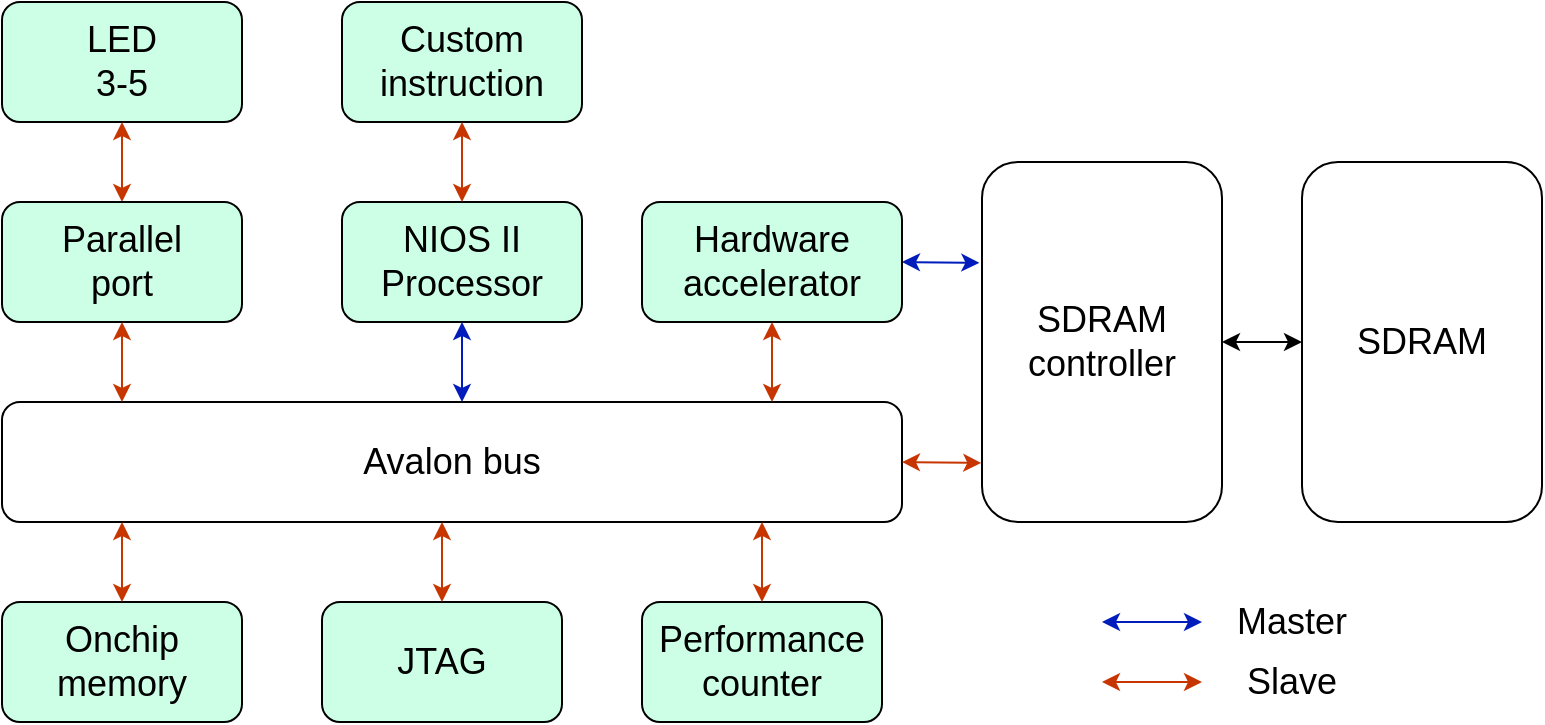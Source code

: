 <mxfile version="21.3.7" type="device">
  <diagram name="Page-1" id="df-2c7o3fvR80B4m2EIF">
    <mxGraphModel dx="1018" dy="553" grid="1" gridSize="10" guides="1" tooltips="1" connect="1" arrows="1" fold="1" page="1" pageScale="1" pageWidth="827" pageHeight="1169" math="0" shadow="0">
      <root>
        <mxCell id="0" />
        <mxCell id="1" parent="0" />
        <mxCell id="2fdZFBAq9TxM26RNQhWu-7" value="" style="rounded=1;whiteSpace=wrap;html=1;" parent="1" vertex="1">
          <mxGeometry x="10" y="210" width="450" height="60" as="geometry" />
        </mxCell>
        <mxCell id="2fdZFBAq9TxM26RNQhWu-8" value="&lt;font style=&quot;font-size: 18px;&quot;&gt;Avalon bus&lt;/font&gt;" style="text;html=1;strokeColor=none;fillColor=none;align=center;verticalAlign=middle;whiteSpace=wrap;rounded=0;" parent="1" vertex="1">
          <mxGeometry x="185" y="220" width="100" height="40" as="geometry" />
        </mxCell>
        <mxCell id="2fdZFBAq9TxM26RNQhWu-17" value="" style="rounded=1;whiteSpace=wrap;html=1;fillColor=#CCFFE6;" parent="1" vertex="1">
          <mxGeometry x="180" y="110" width="120" height="60" as="geometry" />
        </mxCell>
        <mxCell id="2fdZFBAq9TxM26RNQhWu-18" value="&lt;font style=&quot;font-size: 18px;&quot;&gt;NIOS II Processor&lt;/font&gt;" style="text;html=1;strokeColor=none;fillColor=none;align=center;verticalAlign=middle;whiteSpace=wrap;rounded=0;" parent="1" vertex="1">
          <mxGeometry x="190" y="120" width="100" height="40" as="geometry" />
        </mxCell>
        <mxCell id="2fdZFBAq9TxM26RNQhWu-21" value="" style="endArrow=classic;startArrow=classic;html=1;rounded=0;entryX=0.5;entryY=1;entryDx=0;entryDy=0;fillColor=#0050ef;strokeColor=#001DBC;" parent="1" target="2fdZFBAq9TxM26RNQhWu-17" edge="1">
          <mxGeometry width="50" height="50" relative="1" as="geometry">
            <mxPoint x="240" y="210" as="sourcePoint" />
            <mxPoint x="140" y="210" as="targetPoint" />
          </mxGeometry>
        </mxCell>
        <mxCell id="2fdZFBAq9TxM26RNQhWu-30" value="" style="rounded=1;whiteSpace=wrap;html=1;fillColor=#CCFFE6;" parent="1" vertex="1">
          <mxGeometry x="330" y="310" width="120" height="60" as="geometry" />
        </mxCell>
        <mxCell id="2fdZFBAq9TxM26RNQhWu-31" value="&lt;font style=&quot;font-size: 18px;&quot;&gt;Performance&lt;br&gt;counter&lt;br&gt;&lt;/font&gt;" style="text;html=1;strokeColor=none;fillColor=none;align=center;verticalAlign=middle;whiteSpace=wrap;rounded=0;" parent="1" vertex="1">
          <mxGeometry x="340" y="320" width="100" height="40" as="geometry" />
        </mxCell>
        <mxCell id="2fdZFBAq9TxM26RNQhWu-32" value="" style="endArrow=classic;startArrow=classic;html=1;rounded=0;exitX=0.5;exitY=0;exitDx=0;exitDy=0;fillColor=#fa6800;strokeColor=#C73500;" parent="1" source="2fdZFBAq9TxM26RNQhWu-30" edge="1">
          <mxGeometry width="50" height="50" relative="1" as="geometry">
            <mxPoint x="490" y="380" as="sourcePoint" />
            <mxPoint x="390" y="270" as="targetPoint" />
          </mxGeometry>
        </mxCell>
        <mxCell id="2fdZFBAq9TxM26RNQhWu-33" value="" style="rounded=1;whiteSpace=wrap;html=1;fillColor=#CCFFE6;" parent="1" vertex="1">
          <mxGeometry x="170" y="310" width="120" height="60" as="geometry" />
        </mxCell>
        <mxCell id="2fdZFBAq9TxM26RNQhWu-35" value="" style="endArrow=classic;startArrow=classic;html=1;rounded=0;entryX=0.5;entryY=0;entryDx=0;entryDy=0;fillColor=#fa6800;strokeColor=#C73500;" parent="1" target="2fdZFBAq9TxM26RNQhWu-33" edge="1">
          <mxGeometry width="50" height="50" relative="1" as="geometry">
            <mxPoint x="230" y="270" as="sourcePoint" />
            <mxPoint x="290" y="390" as="targetPoint" />
            <Array as="points">
              <mxPoint x="230" y="290" />
            </Array>
          </mxGeometry>
        </mxCell>
        <mxCell id="2fdZFBAq9TxM26RNQhWu-36" value="" style="rounded=1;whiteSpace=wrap;html=1;fillColor=#CCFFE6;" parent="1" vertex="1">
          <mxGeometry x="180" y="10" width="120" height="60" as="geometry" />
        </mxCell>
        <mxCell id="2fdZFBAq9TxM26RNQhWu-38" value="" style="endArrow=classic;startArrow=classic;html=1;rounded=0;fillColor=#fa6800;strokeColor=#C73500;" parent="1" edge="1">
          <mxGeometry width="50" height="50" relative="1" as="geometry">
            <mxPoint x="240" y="110" as="sourcePoint" />
            <mxPoint x="240" y="70" as="targetPoint" />
          </mxGeometry>
        </mxCell>
        <mxCell id="2fdZFBAq9TxM26RNQhWu-41" value="&lt;font style=&quot;font-size: 18px;&quot;&gt;JTAG&lt;/font&gt;" style="text;html=1;strokeColor=none;fillColor=none;align=center;verticalAlign=middle;whiteSpace=wrap;rounded=0;" parent="1" vertex="1">
          <mxGeometry x="180" y="320" width="100" height="40" as="geometry" />
        </mxCell>
        <mxCell id="7jhj6rdcTujtURosXQOu-1" value="&lt;font style=&quot;font-size: 18px;&quot;&gt;Custom&lt;br&gt;instruction&lt;br&gt;&lt;/font&gt;" style="text;html=1;strokeColor=none;fillColor=none;align=center;verticalAlign=middle;whiteSpace=wrap;rounded=0;" parent="1" vertex="1">
          <mxGeometry x="190" y="20" width="100" height="40" as="geometry" />
        </mxCell>
        <mxCell id="eHrnSfOBerP_4YLqeje0-1" value="" style="endArrow=classic;startArrow=classic;html=1;rounded=0;fillColor=#0050ef;strokeColor=#001DBC;" edge="1" parent="1">
          <mxGeometry width="50" height="50" relative="1" as="geometry">
            <mxPoint x="610" y="320" as="sourcePoint" />
            <mxPoint x="560" y="320" as="targetPoint" />
          </mxGeometry>
        </mxCell>
        <mxCell id="eHrnSfOBerP_4YLqeje0-2" value="" style="endArrow=classic;startArrow=classic;html=1;rounded=0;fillColor=#fa6800;strokeColor=#C73500;" edge="1" parent="1">
          <mxGeometry width="50" height="50" relative="1" as="geometry">
            <mxPoint x="560" y="350" as="sourcePoint" />
            <mxPoint x="610" y="350" as="targetPoint" />
          </mxGeometry>
        </mxCell>
        <mxCell id="eHrnSfOBerP_4YLqeje0-3" value="&lt;font style=&quot;font-size: 18px;&quot;&gt;Master&lt;br&gt;&lt;/font&gt;" style="text;html=1;strokeColor=none;fillColor=none;align=center;verticalAlign=middle;whiteSpace=wrap;rounded=0;" vertex="1" parent="1">
          <mxGeometry x="630" y="310" width="50" height="20" as="geometry" />
        </mxCell>
        <mxCell id="eHrnSfOBerP_4YLqeje0-4" value="&lt;font style=&quot;font-size: 18px;&quot;&gt;Slave&lt;br&gt;&lt;/font&gt;" style="text;html=1;strokeColor=none;fillColor=none;align=center;verticalAlign=middle;whiteSpace=wrap;rounded=0;" vertex="1" parent="1">
          <mxGeometry x="630" y="340" width="50" height="20" as="geometry" />
        </mxCell>
        <mxCell id="eHrnSfOBerP_4YLqeje0-5" value="" style="rounded=1;whiteSpace=wrap;html=1;" vertex="1" parent="1">
          <mxGeometry x="500" y="90" width="120" height="180" as="geometry" />
        </mxCell>
        <mxCell id="eHrnSfOBerP_4YLqeje0-6" value="&lt;font style=&quot;font-size: 18px;&quot;&gt;SDRAM&lt;br&gt;controller&lt;br&gt;&lt;/font&gt;" style="text;html=1;strokeColor=none;fillColor=none;align=center;verticalAlign=middle;whiteSpace=wrap;rounded=0;" vertex="1" parent="1">
          <mxGeometry x="510" y="160" width="100" height="40" as="geometry" />
        </mxCell>
        <mxCell id="eHrnSfOBerP_4YLqeje0-7" value="" style="rounded=1;whiteSpace=wrap;html=1;" vertex="1" parent="1">
          <mxGeometry x="660" y="90" width="120" height="180" as="geometry" />
        </mxCell>
        <mxCell id="eHrnSfOBerP_4YLqeje0-8" value="&lt;font style=&quot;font-size: 18px;&quot;&gt;SDRAM&lt;br&gt;&lt;/font&gt;" style="text;html=1;strokeColor=none;fillColor=none;align=center;verticalAlign=middle;whiteSpace=wrap;rounded=0;" vertex="1" parent="1">
          <mxGeometry x="670" y="145" width="100" height="70" as="geometry" />
        </mxCell>
        <mxCell id="eHrnSfOBerP_4YLqeje0-9" value="" style="endArrow=classic;startArrow=classic;html=1;rounded=0;fillColor=#fa6800;strokeColor=#C73500;exitX=-0.003;exitY=0.836;exitDx=0;exitDy=0;exitPerimeter=0;" edge="1" parent="1" source="eHrnSfOBerP_4YLqeje0-5">
          <mxGeometry width="50" height="50" relative="1" as="geometry">
            <mxPoint x="641" y="170" as="sourcePoint" />
            <mxPoint x="460" y="240" as="targetPoint" />
          </mxGeometry>
        </mxCell>
        <mxCell id="eHrnSfOBerP_4YLqeje0-10" value="" style="endArrow=classic;startArrow=classic;html=1;rounded=0;entryX=0;entryY=0.5;entryDx=0;entryDy=0;exitX=1;exitY=0.5;exitDx=0;exitDy=0;" edge="1" parent="1" source="eHrnSfOBerP_4YLqeje0-5" target="eHrnSfOBerP_4YLqeje0-7">
          <mxGeometry width="50" height="50" relative="1" as="geometry">
            <mxPoint x="710" y="160" as="sourcePoint" />
            <mxPoint x="560" y="170" as="targetPoint" />
          </mxGeometry>
        </mxCell>
        <mxCell id="eHrnSfOBerP_4YLqeje0-11" value="" style="endArrow=classic;startArrow=classic;html=1;rounded=0;fillColor=#0050ef;strokeColor=#001DBC;entryX=1;entryY=0.5;entryDx=0;entryDy=0;exitX=-0.011;exitY=0.28;exitDx=0;exitDy=0;exitPerimeter=0;" edge="1" parent="1" source="eHrnSfOBerP_4YLqeje0-5" target="eHrnSfOBerP_4YLqeje0-12">
          <mxGeometry width="50" height="50" relative="1" as="geometry">
            <mxPoint x="490" y="70" as="sourcePoint" />
            <mxPoint x="501" y="149" as="targetPoint" />
          </mxGeometry>
        </mxCell>
        <mxCell id="eHrnSfOBerP_4YLqeje0-12" value="" style="rounded=1;whiteSpace=wrap;html=1;fillColor=#CCFFE6;" vertex="1" parent="1">
          <mxGeometry x="330" y="110" width="130" height="60" as="geometry" />
        </mxCell>
        <mxCell id="eHrnSfOBerP_4YLqeje0-13" value="&lt;font style=&quot;font-size: 18px;&quot;&gt;Hardware&lt;br&gt;accelerator&lt;br&gt;&lt;/font&gt;" style="text;html=1;strokeColor=none;fillColor=none;align=center;verticalAlign=middle;whiteSpace=wrap;rounded=0;" vertex="1" parent="1">
          <mxGeometry x="345" y="120" width="100" height="40" as="geometry" />
        </mxCell>
        <mxCell id="eHrnSfOBerP_4YLqeje0-14" value="" style="endArrow=classic;startArrow=classic;html=1;rounded=0;entryX=0.5;entryY=1;entryDx=0;entryDy=0;fillColor=#e51400;strokeColor=#C73500;" edge="1" parent="1" target="eHrnSfOBerP_4YLqeje0-12">
          <mxGeometry width="50" height="50" relative="1" as="geometry">
            <mxPoint x="395" y="210" as="sourcePoint" />
            <mxPoint x="300" y="210" as="targetPoint" />
            <Array as="points">
              <mxPoint x="395" y="190" />
            </Array>
          </mxGeometry>
        </mxCell>
        <mxCell id="eHrnSfOBerP_4YLqeje0-39" value="" style="rounded=1;whiteSpace=wrap;html=1;fillColor=#CCFFE6;" vertex="1" parent="1">
          <mxGeometry x="10" y="10" width="120" height="60" as="geometry" />
        </mxCell>
        <mxCell id="eHrnSfOBerP_4YLqeje0-40" value="" style="endArrow=classic;startArrow=classic;html=1;rounded=0;fillColor=#fa6800;strokeColor=#C73500;" edge="1" parent="1">
          <mxGeometry width="50" height="50" relative="1" as="geometry">
            <mxPoint x="70" y="110" as="sourcePoint" />
            <mxPoint x="70" y="70" as="targetPoint" />
          </mxGeometry>
        </mxCell>
        <mxCell id="eHrnSfOBerP_4YLqeje0-41" value="&lt;font style=&quot;font-size: 18px;&quot;&gt;LED&lt;br&gt;3-5&lt;br&gt;&lt;/font&gt;" style="text;html=1;strokeColor=none;fillColor=none;align=center;verticalAlign=middle;whiteSpace=wrap;rounded=0;" vertex="1" parent="1">
          <mxGeometry x="20" y="20" width="100" height="40" as="geometry" />
        </mxCell>
        <mxCell id="eHrnSfOBerP_4YLqeje0-42" value="" style="rounded=1;whiteSpace=wrap;html=1;fillColor=#CCFFE6;" vertex="1" parent="1">
          <mxGeometry x="10" y="110" width="120" height="60" as="geometry" />
        </mxCell>
        <mxCell id="eHrnSfOBerP_4YLqeje0-43" value="&lt;font style=&quot;font-size: 18px;&quot;&gt;Parallel&lt;br&gt;port&lt;br&gt;&lt;/font&gt;" style="text;html=1;strokeColor=none;fillColor=none;align=center;verticalAlign=middle;whiteSpace=wrap;rounded=0;" vertex="1" parent="1">
          <mxGeometry x="20" y="120" width="100" height="40" as="geometry" />
        </mxCell>
        <mxCell id="eHrnSfOBerP_4YLqeje0-44" value="" style="endArrow=classic;startArrow=classic;html=1;rounded=0;fillColor=#fa6800;strokeColor=#C73500;exitX=0.5;exitY=1;exitDx=0;exitDy=0;" edge="1" parent="1" source="eHrnSfOBerP_4YLqeje0-42">
          <mxGeometry width="50" height="50" relative="1" as="geometry">
            <mxPoint x="60" y="210" as="sourcePoint" />
            <mxPoint x="70" y="210" as="targetPoint" />
          </mxGeometry>
        </mxCell>
        <mxCell id="eHrnSfOBerP_4YLqeje0-45" value="" style="rounded=1;whiteSpace=wrap;html=1;fillColor=#CCFFE6;" vertex="1" parent="1">
          <mxGeometry x="10" y="310" width="120" height="60" as="geometry" />
        </mxCell>
        <mxCell id="eHrnSfOBerP_4YLqeje0-46" value="" style="endArrow=classic;startArrow=classic;html=1;rounded=0;entryX=0.5;entryY=0;entryDx=0;entryDy=0;fillColor=#fa6800;strokeColor=#C73500;" edge="1" parent="1" target="eHrnSfOBerP_4YLqeje0-45">
          <mxGeometry width="50" height="50" relative="1" as="geometry">
            <mxPoint x="70" y="270" as="sourcePoint" />
            <mxPoint x="130" y="390" as="targetPoint" />
            <Array as="points">
              <mxPoint x="70" y="290" />
            </Array>
          </mxGeometry>
        </mxCell>
        <mxCell id="eHrnSfOBerP_4YLqeje0-47" value="&lt;font style=&quot;font-size: 18px;&quot;&gt;Onchip&lt;br&gt;memory&lt;br&gt;&lt;/font&gt;" style="text;html=1;strokeColor=none;fillColor=none;align=center;verticalAlign=middle;whiteSpace=wrap;rounded=0;" vertex="1" parent="1">
          <mxGeometry x="20" y="320" width="100" height="40" as="geometry" />
        </mxCell>
      </root>
    </mxGraphModel>
  </diagram>
</mxfile>
